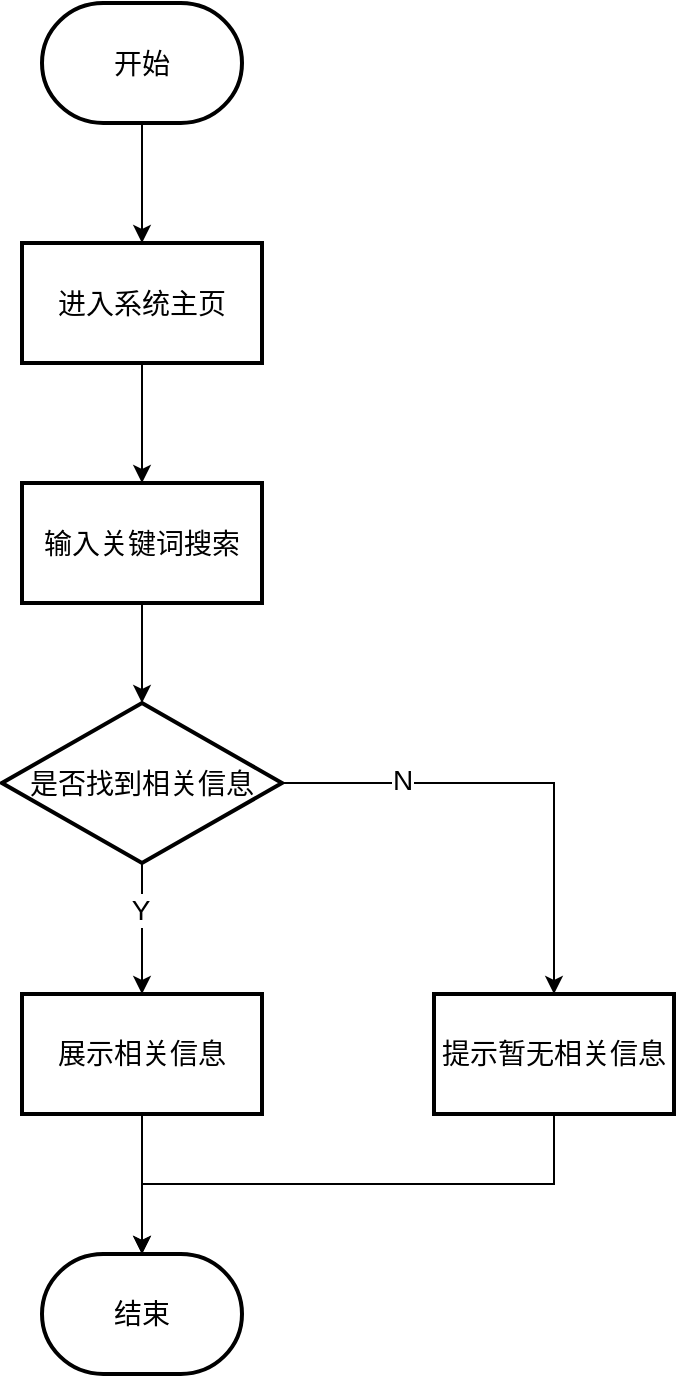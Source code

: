 <mxfile version="24.4.13" type="github">
  <diagram name="第 1 页" id="D0XysilM_ysdxRsm9DzH">
    <mxGraphModel dx="1042" dy="577" grid="1" gridSize="10" guides="1" tooltips="1" connect="1" arrows="1" fold="1" page="1" pageScale="1" pageWidth="827" pageHeight="1169" math="0" shadow="0">
      <root>
        <mxCell id="0" />
        <mxCell id="1" parent="0" />
        <mxCell id="JlSCkf8bLwDRaMhlVXnG-3" value="" style="edgeStyle=orthogonalEdgeStyle;rounded=0;orthogonalLoop=1;jettySize=auto;html=1;" edge="1" parent="1" source="JlSCkf8bLwDRaMhlVXnG-1" target="JlSCkf8bLwDRaMhlVXnG-2">
          <mxGeometry relative="1" as="geometry" />
        </mxCell>
        <mxCell id="JlSCkf8bLwDRaMhlVXnG-1" value="&lt;font style=&quot;font-size: 14px;&quot;&gt;开始&lt;/font&gt;" style="strokeWidth=2;html=1;shape=mxgraph.flowchart.terminator;whiteSpace=wrap;" vertex="1" parent="1">
          <mxGeometry x="364" y="154.5" width="100" height="60" as="geometry" />
        </mxCell>
        <mxCell id="JlSCkf8bLwDRaMhlVXnG-5" value="" style="edgeStyle=orthogonalEdgeStyle;rounded=0;orthogonalLoop=1;jettySize=auto;html=1;" edge="1" parent="1" source="JlSCkf8bLwDRaMhlVXnG-2" target="JlSCkf8bLwDRaMhlVXnG-4">
          <mxGeometry relative="1" as="geometry" />
        </mxCell>
        <mxCell id="JlSCkf8bLwDRaMhlVXnG-2" value="&lt;font style=&quot;font-size: 14px;&quot;&gt;进入系统主页&lt;/font&gt;" style="whiteSpace=wrap;html=1;strokeWidth=2;" vertex="1" parent="1">
          <mxGeometry x="354" y="274.5" width="120" height="60" as="geometry" />
        </mxCell>
        <mxCell id="JlSCkf8bLwDRaMhlVXnG-7" value="" style="edgeStyle=orthogonalEdgeStyle;rounded=0;orthogonalLoop=1;jettySize=auto;html=1;" edge="1" parent="1" source="JlSCkf8bLwDRaMhlVXnG-4" target="JlSCkf8bLwDRaMhlVXnG-6">
          <mxGeometry relative="1" as="geometry" />
        </mxCell>
        <mxCell id="JlSCkf8bLwDRaMhlVXnG-4" value="&lt;font style=&quot;font-size: 14px;&quot;&gt;输入关键词搜索&lt;/font&gt;" style="whiteSpace=wrap;html=1;strokeWidth=2;" vertex="1" parent="1">
          <mxGeometry x="354" y="394.5" width="120" height="60" as="geometry" />
        </mxCell>
        <mxCell id="JlSCkf8bLwDRaMhlVXnG-9" value="" style="edgeStyle=orthogonalEdgeStyle;rounded=0;orthogonalLoop=1;jettySize=auto;html=1;" edge="1" parent="1" source="JlSCkf8bLwDRaMhlVXnG-6" target="JlSCkf8bLwDRaMhlVXnG-8">
          <mxGeometry relative="1" as="geometry" />
        </mxCell>
        <mxCell id="JlSCkf8bLwDRaMhlVXnG-12" value="&lt;font style=&quot;font-size: 14px;&quot;&gt;Y&lt;/font&gt;" style="edgeLabel;html=1;align=center;verticalAlign=middle;resizable=0;points=[];" vertex="1" connectable="0" parent="JlSCkf8bLwDRaMhlVXnG-9">
          <mxGeometry x="-0.284" y="-1" relative="1" as="geometry">
            <mxPoint as="offset" />
          </mxGeometry>
        </mxCell>
        <mxCell id="JlSCkf8bLwDRaMhlVXnG-11" value="" style="edgeStyle=orthogonalEdgeStyle;rounded=0;orthogonalLoop=1;jettySize=auto;html=1;" edge="1" parent="1" source="JlSCkf8bLwDRaMhlVXnG-6" target="JlSCkf8bLwDRaMhlVXnG-10">
          <mxGeometry relative="1" as="geometry" />
        </mxCell>
        <mxCell id="JlSCkf8bLwDRaMhlVXnG-13" value="&lt;font style=&quot;font-size: 14px;&quot;&gt;N&lt;/font&gt;" style="edgeLabel;html=1;align=center;verticalAlign=middle;resizable=0;points=[];" vertex="1" connectable="0" parent="JlSCkf8bLwDRaMhlVXnG-11">
          <mxGeometry x="-0.505" y="2" relative="1" as="geometry">
            <mxPoint as="offset" />
          </mxGeometry>
        </mxCell>
        <mxCell id="JlSCkf8bLwDRaMhlVXnG-6" value="&lt;font style=&quot;font-size: 14px;&quot;&gt;是否找到相关信息&lt;/font&gt;" style="rhombus;whiteSpace=wrap;html=1;strokeWidth=2;" vertex="1" parent="1">
          <mxGeometry x="344" y="504.5" width="140" height="80" as="geometry" />
        </mxCell>
        <mxCell id="JlSCkf8bLwDRaMhlVXnG-15" style="edgeStyle=orthogonalEdgeStyle;rounded=0;orthogonalLoop=1;jettySize=auto;html=1;exitX=0.5;exitY=1;exitDx=0;exitDy=0;" edge="1" parent="1" source="JlSCkf8bLwDRaMhlVXnG-8" target="JlSCkf8bLwDRaMhlVXnG-14">
          <mxGeometry relative="1" as="geometry" />
        </mxCell>
        <mxCell id="JlSCkf8bLwDRaMhlVXnG-8" value="&lt;font style=&quot;font-size: 14px;&quot;&gt;展示相关信息&lt;/font&gt;" style="whiteSpace=wrap;html=1;strokeWidth=2;" vertex="1" parent="1">
          <mxGeometry x="354" y="650" width="120" height="60" as="geometry" />
        </mxCell>
        <mxCell id="JlSCkf8bLwDRaMhlVXnG-16" style="edgeStyle=orthogonalEdgeStyle;rounded=0;orthogonalLoop=1;jettySize=auto;html=1;exitX=0.5;exitY=1;exitDx=0;exitDy=0;" edge="1" parent="1" source="JlSCkf8bLwDRaMhlVXnG-10" target="JlSCkf8bLwDRaMhlVXnG-14">
          <mxGeometry relative="1" as="geometry" />
        </mxCell>
        <mxCell id="JlSCkf8bLwDRaMhlVXnG-10" value="&lt;font style=&quot;font-size: 14px;&quot;&gt;提示暂无相关信息&lt;/font&gt;" style="whiteSpace=wrap;html=1;strokeWidth=2;" vertex="1" parent="1">
          <mxGeometry x="560" y="650" width="120" height="60" as="geometry" />
        </mxCell>
        <mxCell id="JlSCkf8bLwDRaMhlVXnG-14" value="&lt;span style=&quot;font-size: 14px;&quot;&gt;结束&lt;/span&gt;" style="strokeWidth=2;html=1;shape=mxgraph.flowchart.terminator;whiteSpace=wrap;" vertex="1" parent="1">
          <mxGeometry x="364" y="780" width="100" height="60" as="geometry" />
        </mxCell>
      </root>
    </mxGraphModel>
  </diagram>
</mxfile>
